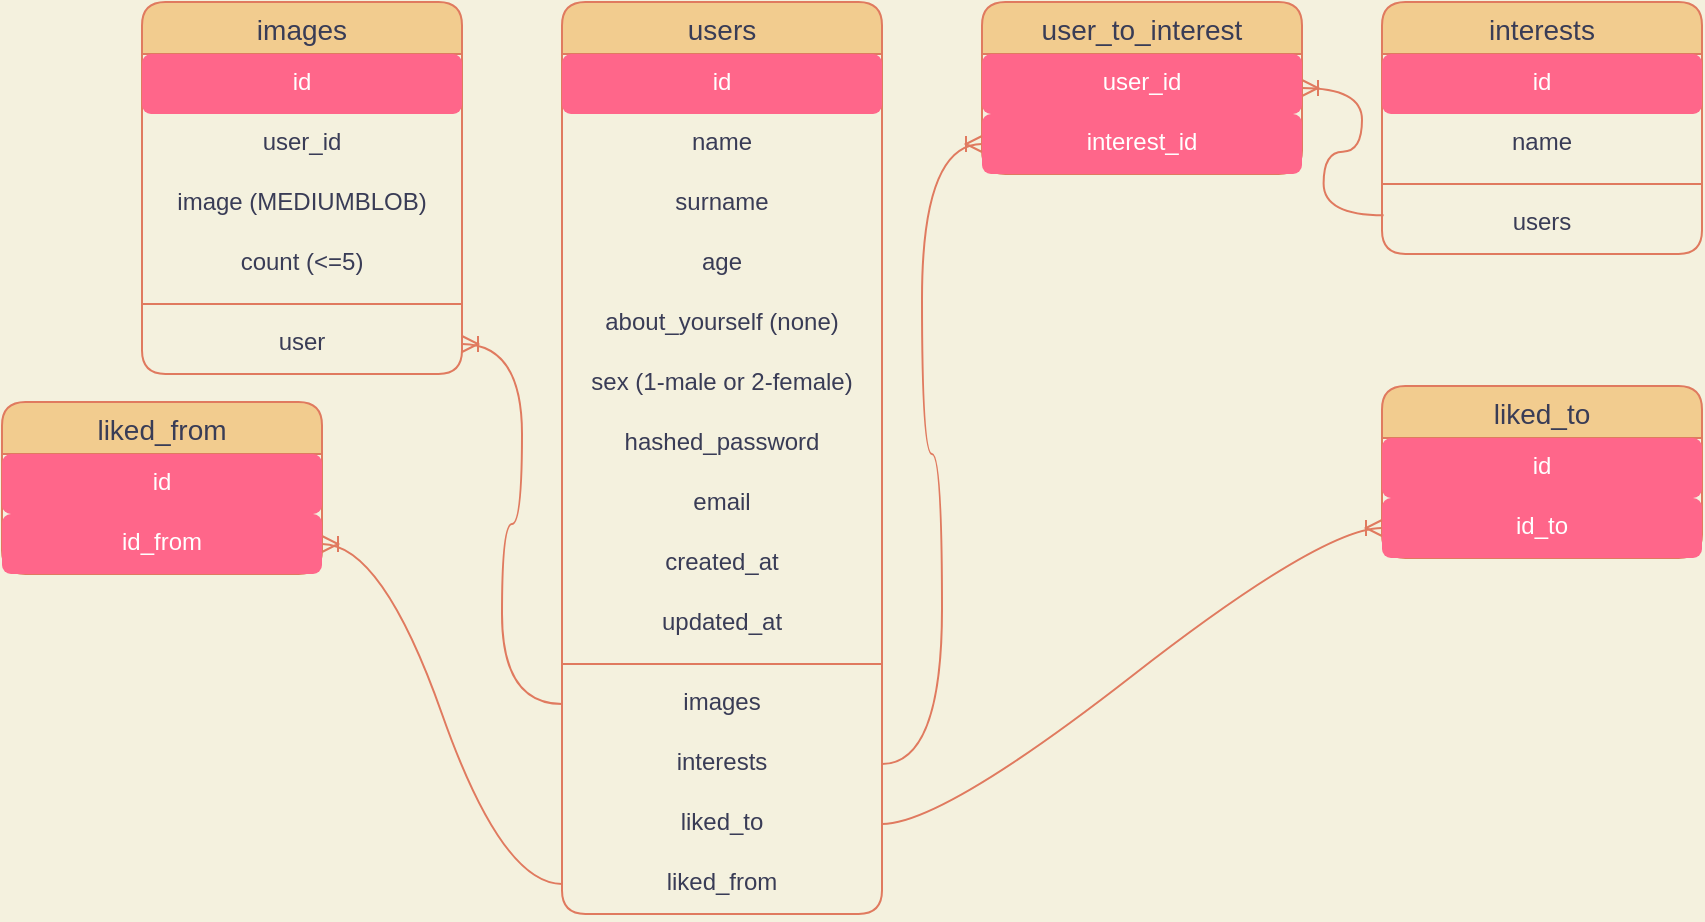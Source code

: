 <mxfile version="15.5.4" type="embed"><diagram id="C5RBs43oDa-KdzZeNtuy" name="Page-1"><mxGraphModel dx="1162" dy="735" grid="0" gridSize="10" guides="1" tooltips="1" connect="1" arrows="1" fold="1" page="1" pageScale="1" pageWidth="10000" pageHeight="10000" background="#F4F1DE" math="0" shadow="0"><root><mxCell id="WIyWlLk6GJQsqaUBKTNV-0"/><mxCell id="WIyWlLk6GJQsqaUBKTNV-1" parent="WIyWlLk6GJQsqaUBKTNV-0"/><mxCell id="HBUXMjYGUIqkysH5JftK-0" value="users" style="swimlane;fontStyle=0;childLayout=stackLayout;horizontal=1;startSize=26;horizontalStack=0;resizeParent=1;resizeParentMax=0;resizeLast=0;collapsible=1;marginBottom=0;align=center;fontSize=14;fillColor=#F2CC8F;strokeColor=#E07A5F;fontColor=#393C56;rounded=1;" parent="WIyWlLk6GJQsqaUBKTNV-1" vertex="1"><mxGeometry x="3220" y="1970" width="160" height="456" as="geometry"/></mxCell><mxCell id="HBUXMjYGUIqkysH5JftK-1" value="id" style="text;spacingLeft=4;spacingRight=4;overflow=hidden;rotatable=0;points=[[0,0.5],[1,0.5]];portConstraint=eastwest;fontSize=12;align=center;fillColor=#FF668A;strokeColor=none;fontColor=#ffffff;rounded=1;" parent="HBUXMjYGUIqkysH5JftK-0" vertex="1"><mxGeometry y="26" width="160" height="30" as="geometry"/></mxCell><mxCell id="HBUXMjYGUIqkysH5JftK-2" value="name" style="text;strokeColor=none;fillColor=none;spacingLeft=4;spacingRight=4;overflow=hidden;rotatable=0;points=[[0,0.5],[1,0.5]];portConstraint=eastwest;fontSize=12;align=center;fontColor=#393C56;rounded=1;" parent="HBUXMjYGUIqkysH5JftK-0" vertex="1"><mxGeometry y="56" width="160" height="30" as="geometry"/></mxCell><mxCell id="HBUXMjYGUIqkysH5JftK-3" value="surname" style="text;spacingLeft=4;spacingRight=4;overflow=hidden;rotatable=0;points=[[0,0.5],[1,0.5]];portConstraint=eastwest;fontSize=12;align=center;fontColor=#393C56;rounded=1;" parent="HBUXMjYGUIqkysH5JftK-0" vertex="1"><mxGeometry y="86" width="160" height="30" as="geometry"/></mxCell><mxCell id="HBUXMjYGUIqkysH5JftK-4" value="age" style="text;spacingLeft=4;spacingRight=4;overflow=hidden;rotatable=0;points=[[0,0.5],[1,0.5]];portConstraint=eastwest;fontSize=12;align=center;fontColor=#393C56;rounded=1;" parent="HBUXMjYGUIqkysH5JftK-0" vertex="1"><mxGeometry y="116" width="160" height="30" as="geometry"/></mxCell><mxCell id="HBUXMjYGUIqkysH5JftK-5" value="about_yourself (none)" style="text;spacingLeft=4;spacingRight=4;overflow=hidden;rotatable=0;points=[[0,0.5],[1,0.5]];portConstraint=eastwest;fontSize=12;align=center;fontColor=#393C56;rounded=1;" parent="HBUXMjYGUIqkysH5JftK-0" vertex="1"><mxGeometry y="146" width="160" height="30" as="geometry"/></mxCell><mxCell id="HBUXMjYGUIqkysH5JftK-6" value="sex (1-male or 2-female)" style="text;spacingLeft=4;spacingRight=4;overflow=hidden;rotatable=0;points=[[0,0.5],[1,0.5]];portConstraint=eastwest;fontSize=12;align=center;fontColor=#393C56;rounded=1;" parent="HBUXMjYGUIqkysH5JftK-0" vertex="1"><mxGeometry y="176" width="160" height="30" as="geometry"/></mxCell><mxCell id="HBUXMjYGUIqkysH5JftK-7" value="hashed_password" style="text;spacingLeft=4;spacingRight=4;overflow=hidden;rotatable=0;points=[[0,0.5],[1,0.5]];portConstraint=eastwest;fontSize=12;align=center;fontColor=#393C56;rounded=1;" parent="HBUXMjYGUIqkysH5JftK-0" vertex="1"><mxGeometry y="206" width="160" height="30" as="geometry"/></mxCell><mxCell id="HBUXMjYGUIqkysH5JftK-8" value="email" style="text;spacingLeft=4;spacingRight=4;overflow=hidden;rotatable=0;points=[[0,0.5],[1,0.5]];portConstraint=eastwest;fontSize=12;align=center;fillColor=none;strokeColor=none;fontColor=#393C56;rounded=1;" parent="HBUXMjYGUIqkysH5JftK-0" vertex="1"><mxGeometry y="236" width="160" height="30" as="geometry"/></mxCell><mxCell id="HBUXMjYGUIqkysH5JftK-9" value="created_at" style="text;spacingLeft=4;spacingRight=4;overflow=hidden;rotatable=0;points=[[0,0.5],[1,0.5]];portConstraint=eastwest;fontSize=12;align=center;fontColor=#393C56;rounded=1;" parent="HBUXMjYGUIqkysH5JftK-0" vertex="1"><mxGeometry y="266" width="160" height="30" as="geometry"/></mxCell><mxCell id="HBUXMjYGUIqkysH5JftK-10" value="updated_at" style="text;spacingLeft=4;spacingRight=4;overflow=hidden;rotatable=0;points=[[0,0.5],[1,0.5]];portConstraint=eastwest;fontSize=12;align=center;fontColor=#393C56;rounded=1;" parent="HBUXMjYGUIqkysH5JftK-0" vertex="1"><mxGeometry y="296" width="160" height="30" as="geometry"/></mxCell><mxCell id="HBUXMjYGUIqkysH5JftK-26" value="" style="line;strokeWidth=1;rotatable=0;dashed=0;labelPosition=right;align=left;verticalAlign=middle;spacingTop=0;spacingLeft=6;points=[];portConstraint=eastwest;labelBackgroundColor=#F4F1DE;fillColor=#F2CC8F;strokeColor=#E07A5F;fontColor=#393C56;rounded=1;" parent="HBUXMjYGUIqkysH5JftK-0" vertex="1"><mxGeometry y="326" width="160" height="10" as="geometry"/></mxCell><mxCell id="HBUXMjYGUIqkysH5JftK-18" value="images" style="text;spacingLeft=4;spacingRight=4;overflow=hidden;rotatable=0;points=[[0,0.5],[1,0.5]];portConstraint=eastwest;fontSize=12;align=center;fontColor=#393C56;rounded=1;" parent="HBUXMjYGUIqkysH5JftK-0" vertex="1"><mxGeometry y="336" width="160" height="30" as="geometry"/></mxCell><mxCell id="HBUXMjYGUIqkysH5JftK-19" value="interests" style="text;spacingLeft=4;spacingRight=4;overflow=hidden;rotatable=0;points=[[0,0.5],[1,0.5]];portConstraint=eastwest;fontSize=12;align=center;fontColor=#393C56;rounded=1;" parent="HBUXMjYGUIqkysH5JftK-0" vertex="1"><mxGeometry y="366" width="160" height="30" as="geometry"/></mxCell><mxCell id="gC5wUnCvrI4-A47Rhf3c-1" value="liked_to" style="text;spacingLeft=4;spacingRight=4;overflow=hidden;rotatable=0;points=[[0,0.5],[1,0.5]];portConstraint=eastwest;fontSize=12;align=center;fontColor=#393C56;rounded=1;" parent="HBUXMjYGUIqkysH5JftK-0" vertex="1"><mxGeometry y="396" width="160" height="30" as="geometry"/></mxCell><mxCell id="gC5wUnCvrI4-A47Rhf3c-2" value="liked_from" style="text;spacingLeft=4;spacingRight=4;overflow=hidden;rotatable=0;points=[[0,0.5],[1,0.5]];portConstraint=eastwest;fontSize=12;align=center;fontColor=#393C56;rounded=1;" parent="HBUXMjYGUIqkysH5JftK-0" vertex="1"><mxGeometry y="426" width="160" height="30" as="geometry"/></mxCell><mxCell id="HBUXMjYGUIqkysH5JftK-20" value="interests" style="swimlane;fontStyle=0;childLayout=stackLayout;horizontal=1;startSize=26;horizontalStack=0;resizeParent=1;resizeParentMax=0;resizeLast=0;collapsible=1;marginBottom=0;align=center;fontSize=14;fillColor=#F2CC8F;strokeColor=#E07A5F;fontColor=#393C56;rounded=1;" parent="WIyWlLk6GJQsqaUBKTNV-1" vertex="1"><mxGeometry x="3630" y="1970" width="160" height="126" as="geometry"/></mxCell><mxCell id="4" value="id" style="text;spacingLeft=4;spacingRight=4;overflow=hidden;rotatable=0;points=[[0,0.5],[1,0.5]];portConstraint=eastwest;fontSize=12;align=center;fillColor=#FF668A;strokeColor=none;fontColor=#ffffff;rounded=1;" vertex="1" parent="HBUXMjYGUIqkysH5JftK-20"><mxGeometry y="26" width="160" height="30" as="geometry"/></mxCell><mxCell id="HBUXMjYGUIqkysH5JftK-22" value="name" style="text;strokeColor=none;fillColor=none;spacingLeft=4;spacingRight=4;overflow=hidden;rotatable=0;points=[[0,0.5],[1,0.5]];portConstraint=eastwest;fontSize=12;align=center;fontColor=#393C56;rounded=1;" parent="HBUXMjYGUIqkysH5JftK-20" vertex="1"><mxGeometry y="56" width="160" height="30" as="geometry"/></mxCell><mxCell id="HBUXMjYGUIqkysH5JftK-27" value="" style="line;strokeWidth=1;rotatable=0;dashed=0;labelPosition=right;align=left;verticalAlign=middle;spacingTop=0;spacingLeft=6;points=[];portConstraint=eastwest;labelBackgroundColor=#F4F1DE;fillColor=#F2CC8F;strokeColor=#E07A5F;fontColor=#393C56;rounded=1;" parent="HBUXMjYGUIqkysH5JftK-20" vertex="1"><mxGeometry y="86" width="160" height="10" as="geometry"/></mxCell><mxCell id="HBUXMjYGUIqkysH5JftK-23" value="users" style="text;strokeColor=none;fillColor=none;spacingLeft=4;spacingRight=4;overflow=hidden;rotatable=0;points=[[0,0.5],[1,0.5]];portConstraint=eastwest;fontSize=12;align=center;fontColor=#393C56;rounded=1;" parent="HBUXMjYGUIqkysH5JftK-20" vertex="1"><mxGeometry y="96" width="160" height="30" as="geometry"/></mxCell><mxCell id="HBUXMjYGUIqkysH5JftK-28" value="user_to_interest" style="swimlane;fontStyle=0;childLayout=stackLayout;horizontal=1;startSize=26;horizontalStack=0;resizeParent=1;resizeParentMax=0;resizeLast=0;collapsible=1;marginBottom=0;align=center;fontSize=14;fillColor=#F2CC8F;strokeColor=#E07A5F;fontColor=#393C56;rounded=1;" parent="WIyWlLk6GJQsqaUBKTNV-1" vertex="1"><mxGeometry x="3430" y="1970" width="160" height="86" as="geometry"/></mxCell><mxCell id="0" value="user_id" style="text;spacingLeft=4;spacingRight=4;overflow=hidden;rotatable=0;points=[[0,0.5],[1,0.5]];portConstraint=eastwest;fontSize=12;align=center;fillColor=#FF668A;strokeColor=none;fontColor=#ffffff;rounded=1;" vertex="1" parent="HBUXMjYGUIqkysH5JftK-28"><mxGeometry y="26" width="160" height="30" as="geometry"/></mxCell><mxCell id="3" value="interest_id" style="text;spacingLeft=4;spacingRight=4;overflow=hidden;rotatable=0;points=[[0,0.5],[1,0.5]];portConstraint=eastwest;fontSize=12;align=center;fillColor=#FF668A;strokeColor=none;fontColor=#ffffff;rounded=1;" vertex="1" parent="HBUXMjYGUIqkysH5JftK-28"><mxGeometry y="56" width="160" height="30" as="geometry"/></mxCell><mxCell id="HBUXMjYGUIqkysH5JftK-32" value="" style="edgeStyle=entityRelationEdgeStyle;fontSize=12;html=1;endArrow=ERoneToMany;exitX=0.005;exitY=0.355;exitDx=0;exitDy=0;exitPerimeter=0;entryX=1;entryY=0.5;entryDx=0;entryDy=0;labelBackgroundColor=#F4F1DE;strokeColor=#E07A5F;fontColor=#393C56;curved=1;" parent="WIyWlLk6GJQsqaUBKTNV-1" source="HBUXMjYGUIqkysH5JftK-23" target="HBUXMjYGUIqkysH5JftK-28" edge="1"><mxGeometry width="100" height="100" relative="1" as="geometry"><mxPoint x="3590" y="2260" as="sourcePoint"/><mxPoint x="3590" y="2071" as="targetPoint"/></mxGeometry></mxCell><mxCell id="HBUXMjYGUIqkysH5JftK-33" value="" style="edgeStyle=entityRelationEdgeStyle;fontSize=12;html=1;endArrow=ERoneToMany;exitX=1;exitY=0.5;exitDx=0;exitDy=0;labelBackgroundColor=#F4F1DE;strokeColor=#E07A5F;fontColor=#393C56;curved=1;" parent="WIyWlLk6GJQsqaUBKTNV-1" source="HBUXMjYGUIqkysH5JftK-19" target="3" edge="1"><mxGeometry width="100" height="100" relative="1" as="geometry"><mxPoint x="3859.52" y="2016.98" as="sourcePoint"/><mxPoint x="3430" y="2071" as="targetPoint"/></mxGeometry></mxCell><mxCell id="HBUXMjYGUIqkysH5JftK-34" value="images" style="swimlane;fontStyle=0;childLayout=stackLayout;horizontal=1;startSize=26;horizontalStack=0;resizeParent=1;resizeParentMax=0;resizeLast=0;collapsible=1;marginBottom=0;align=center;fontSize=14;fillColor=#F2CC8F;strokeColor=#E07A5F;fontColor=#393C56;rounded=1;" parent="WIyWlLk6GJQsqaUBKTNV-1" vertex="1"><mxGeometry x="3010" y="1970" width="160" height="186" as="geometry"/></mxCell><mxCell id="9" value="id" style="text;spacingLeft=4;spacingRight=4;overflow=hidden;rotatable=0;points=[[0,0.5],[1,0.5]];portConstraint=eastwest;fontSize=12;align=center;fillColor=#FF668A;strokeColor=none;fontColor=#ffffff;rounded=1;" vertex="1" parent="HBUXMjYGUIqkysH5JftK-34"><mxGeometry y="26" width="160" height="30" as="geometry"/></mxCell><mxCell id="HBUXMjYGUIqkysH5JftK-36" value="user_id" style="text;strokeColor=none;fillColor=none;spacingLeft=4;spacingRight=4;overflow=hidden;rotatable=0;points=[[0,0.5],[1,0.5]];portConstraint=eastwest;fontSize=12;align=center;fontColor=#393C56;rounded=1;" parent="HBUXMjYGUIqkysH5JftK-34" vertex="1"><mxGeometry y="56" width="160" height="30" as="geometry"/></mxCell><mxCell id="HBUXMjYGUIqkysH5JftK-37" value="image (MEDIUMBLOB)" style="text;strokeColor=none;fillColor=none;spacingLeft=4;spacingRight=4;overflow=hidden;rotatable=0;points=[[0,0.5],[1,0.5]];portConstraint=eastwest;fontSize=12;align=center;fontColor=#393C56;rounded=1;" parent="HBUXMjYGUIqkysH5JftK-34" vertex="1"><mxGeometry y="86" width="160" height="30" as="geometry"/></mxCell><mxCell id="HBUXMjYGUIqkysH5JftK-38" value="count (&lt;=5)" style="text;strokeColor=none;fillColor=none;spacingLeft=4;spacingRight=4;overflow=hidden;rotatable=0;points=[[0,0.5],[1,0.5]];portConstraint=eastwest;fontSize=12;align=center;fontColor=#393C56;rounded=1;" parent="HBUXMjYGUIqkysH5JftK-34" vertex="1"><mxGeometry y="116" width="160" height="30" as="geometry"/></mxCell><mxCell id="HBUXMjYGUIqkysH5JftK-40" value="" style="line;strokeWidth=1;rotatable=0;dashed=0;labelPosition=right;align=left;verticalAlign=middle;spacingTop=0;spacingLeft=6;points=[];portConstraint=eastwest;labelBackgroundColor=#F4F1DE;fillColor=#F2CC8F;strokeColor=#E07A5F;fontColor=#393C56;rounded=1;" parent="HBUXMjYGUIqkysH5JftK-34" vertex="1"><mxGeometry y="146" width="160" height="10" as="geometry"/></mxCell><mxCell id="HBUXMjYGUIqkysH5JftK-39" value="user" style="text;strokeColor=none;fillColor=none;spacingLeft=4;spacingRight=4;overflow=hidden;rotatable=0;points=[[0,0.5],[1,0.5]];portConstraint=eastwest;fontSize=12;align=center;fontColor=#393C56;rounded=1;" parent="HBUXMjYGUIqkysH5JftK-34" vertex="1"><mxGeometry y="156" width="160" height="30" as="geometry"/></mxCell><mxCell id="HBUXMjYGUIqkysH5JftK-41" value="" style="edgeStyle=entityRelationEdgeStyle;fontSize=12;html=1;endArrow=ERoneToMany;entryX=1;entryY=0.5;entryDx=0;entryDy=0;exitX=0;exitY=0.5;exitDx=0;exitDy=0;labelBackgroundColor=#F4F1DE;strokeColor=#E07A5F;fontColor=#393C56;curved=1;" parent="WIyWlLk6GJQsqaUBKTNV-1" source="HBUXMjYGUIqkysH5JftK-18" target="HBUXMjYGUIqkysH5JftK-39" edge="1"><mxGeometry width="100" height="100" relative="1" as="geometry"><mxPoint x="3100" y="2380" as="sourcePoint"/><mxPoint x="3200" y="2280" as="targetPoint"/></mxGeometry></mxCell><mxCell id="gC5wUnCvrI4-A47Rhf3c-3" value="liked_to" style="swimlane;fontStyle=0;childLayout=stackLayout;horizontal=1;startSize=26;horizontalStack=0;resizeParent=1;resizeParentMax=0;resizeLast=0;collapsible=1;marginBottom=0;align=center;fontSize=14;fillColor=#F2CC8F;strokeColor=#E07A5F;fontColor=#393C56;rounded=1;" parent="WIyWlLk6GJQsqaUBKTNV-1" vertex="1"><mxGeometry x="3630" y="2162" width="160" height="86" as="geometry"/></mxCell><mxCell id="6" value="id" style="text;spacingLeft=4;spacingRight=4;overflow=hidden;rotatable=0;points=[[0,0.5],[1,0.5]];portConstraint=eastwest;fontSize=12;align=center;fillColor=#FF668A;strokeColor=none;fontColor=#ffffff;rounded=1;" vertex="1" parent="gC5wUnCvrI4-A47Rhf3c-3"><mxGeometry y="26" width="160" height="30" as="geometry"/></mxCell><mxCell id="7" value="id_to" style="text;spacingLeft=4;spacingRight=4;overflow=hidden;rotatable=0;points=[[0,0.5],[1,0.5]];portConstraint=eastwest;fontSize=12;align=center;fillColor=#FF668A;strokeColor=none;fontColor=#ffffff;rounded=1;" vertex="1" parent="gC5wUnCvrI4-A47Rhf3c-3"><mxGeometry y="56" width="160" height="30" as="geometry"/></mxCell><mxCell id="gC5wUnCvrI4-A47Rhf3c-6" value="" style="edgeStyle=entityRelationEdgeStyle;fontSize=12;html=1;endArrow=ERoneToMany;exitX=1;exitY=0.5;exitDx=0;exitDy=0;labelBackgroundColor=#F4F1DE;strokeColor=#E07A5F;fontColor=#393C56;curved=1;" parent="WIyWlLk6GJQsqaUBKTNV-1" source="gC5wUnCvrI4-A47Rhf3c-1" target="7" edge="1"><mxGeometry width="100" height="100" relative="1" as="geometry"><mxPoint x="3390" y="2361" as="sourcePoint"/><mxPoint x="3490" y="2230" as="targetPoint"/></mxGeometry></mxCell><mxCell id="gC5wUnCvrI4-A47Rhf3c-7" value="liked_from" style="swimlane;fontStyle=0;childLayout=stackLayout;horizontal=1;startSize=26;horizontalStack=0;resizeParent=1;resizeParentMax=0;resizeLast=0;collapsible=1;marginBottom=0;align=center;fontSize=14;fillColor=#F2CC8F;strokeColor=#E07A5F;fontColor=#393C56;rounded=1;" parent="WIyWlLk6GJQsqaUBKTNV-1" vertex="1"><mxGeometry x="2940" y="2170" width="160" height="86" as="geometry"/></mxCell><mxCell id="10" value="id" style="text;spacingLeft=4;spacingRight=4;overflow=hidden;rotatable=0;points=[[0,0.5],[1,0.5]];portConstraint=eastwest;fontSize=12;align=center;fillColor=#FF668A;strokeColor=none;fontColor=#ffffff;rounded=1;" vertex="1" parent="gC5wUnCvrI4-A47Rhf3c-7"><mxGeometry y="26" width="160" height="30" as="geometry"/></mxCell><mxCell id="11" value="id_from" style="text;spacingLeft=4;spacingRight=4;overflow=hidden;rotatable=0;points=[[0,0.5],[1,0.5]];portConstraint=eastwest;fontSize=12;align=center;fillColor=#FF668A;strokeColor=none;fontColor=#ffffff;rounded=1;" vertex="1" parent="gC5wUnCvrI4-A47Rhf3c-7"><mxGeometry y="56" width="160" height="30" as="geometry"/></mxCell><mxCell id="gC5wUnCvrI4-A47Rhf3c-10" value="" style="edgeStyle=entityRelationEdgeStyle;fontSize=12;html=1;endArrow=ERoneToMany;exitX=0;exitY=0.5;exitDx=0;exitDy=0;entryX=1;entryY=0.5;entryDx=0;entryDy=0;labelBackgroundColor=#F4F1DE;strokeColor=#E07A5F;fontColor=#393C56;curved=1;" parent="WIyWlLk6GJQsqaUBKTNV-1" source="gC5wUnCvrI4-A47Rhf3c-2" target="11" edge="1"><mxGeometry width="100" height="100" relative="1" as="geometry"><mxPoint x="3390" y="2391" as="sourcePoint"/><mxPoint x="3470" y="2431" as="targetPoint"/></mxGeometry></mxCell></root></mxGraphModel></diagram></mxfile>